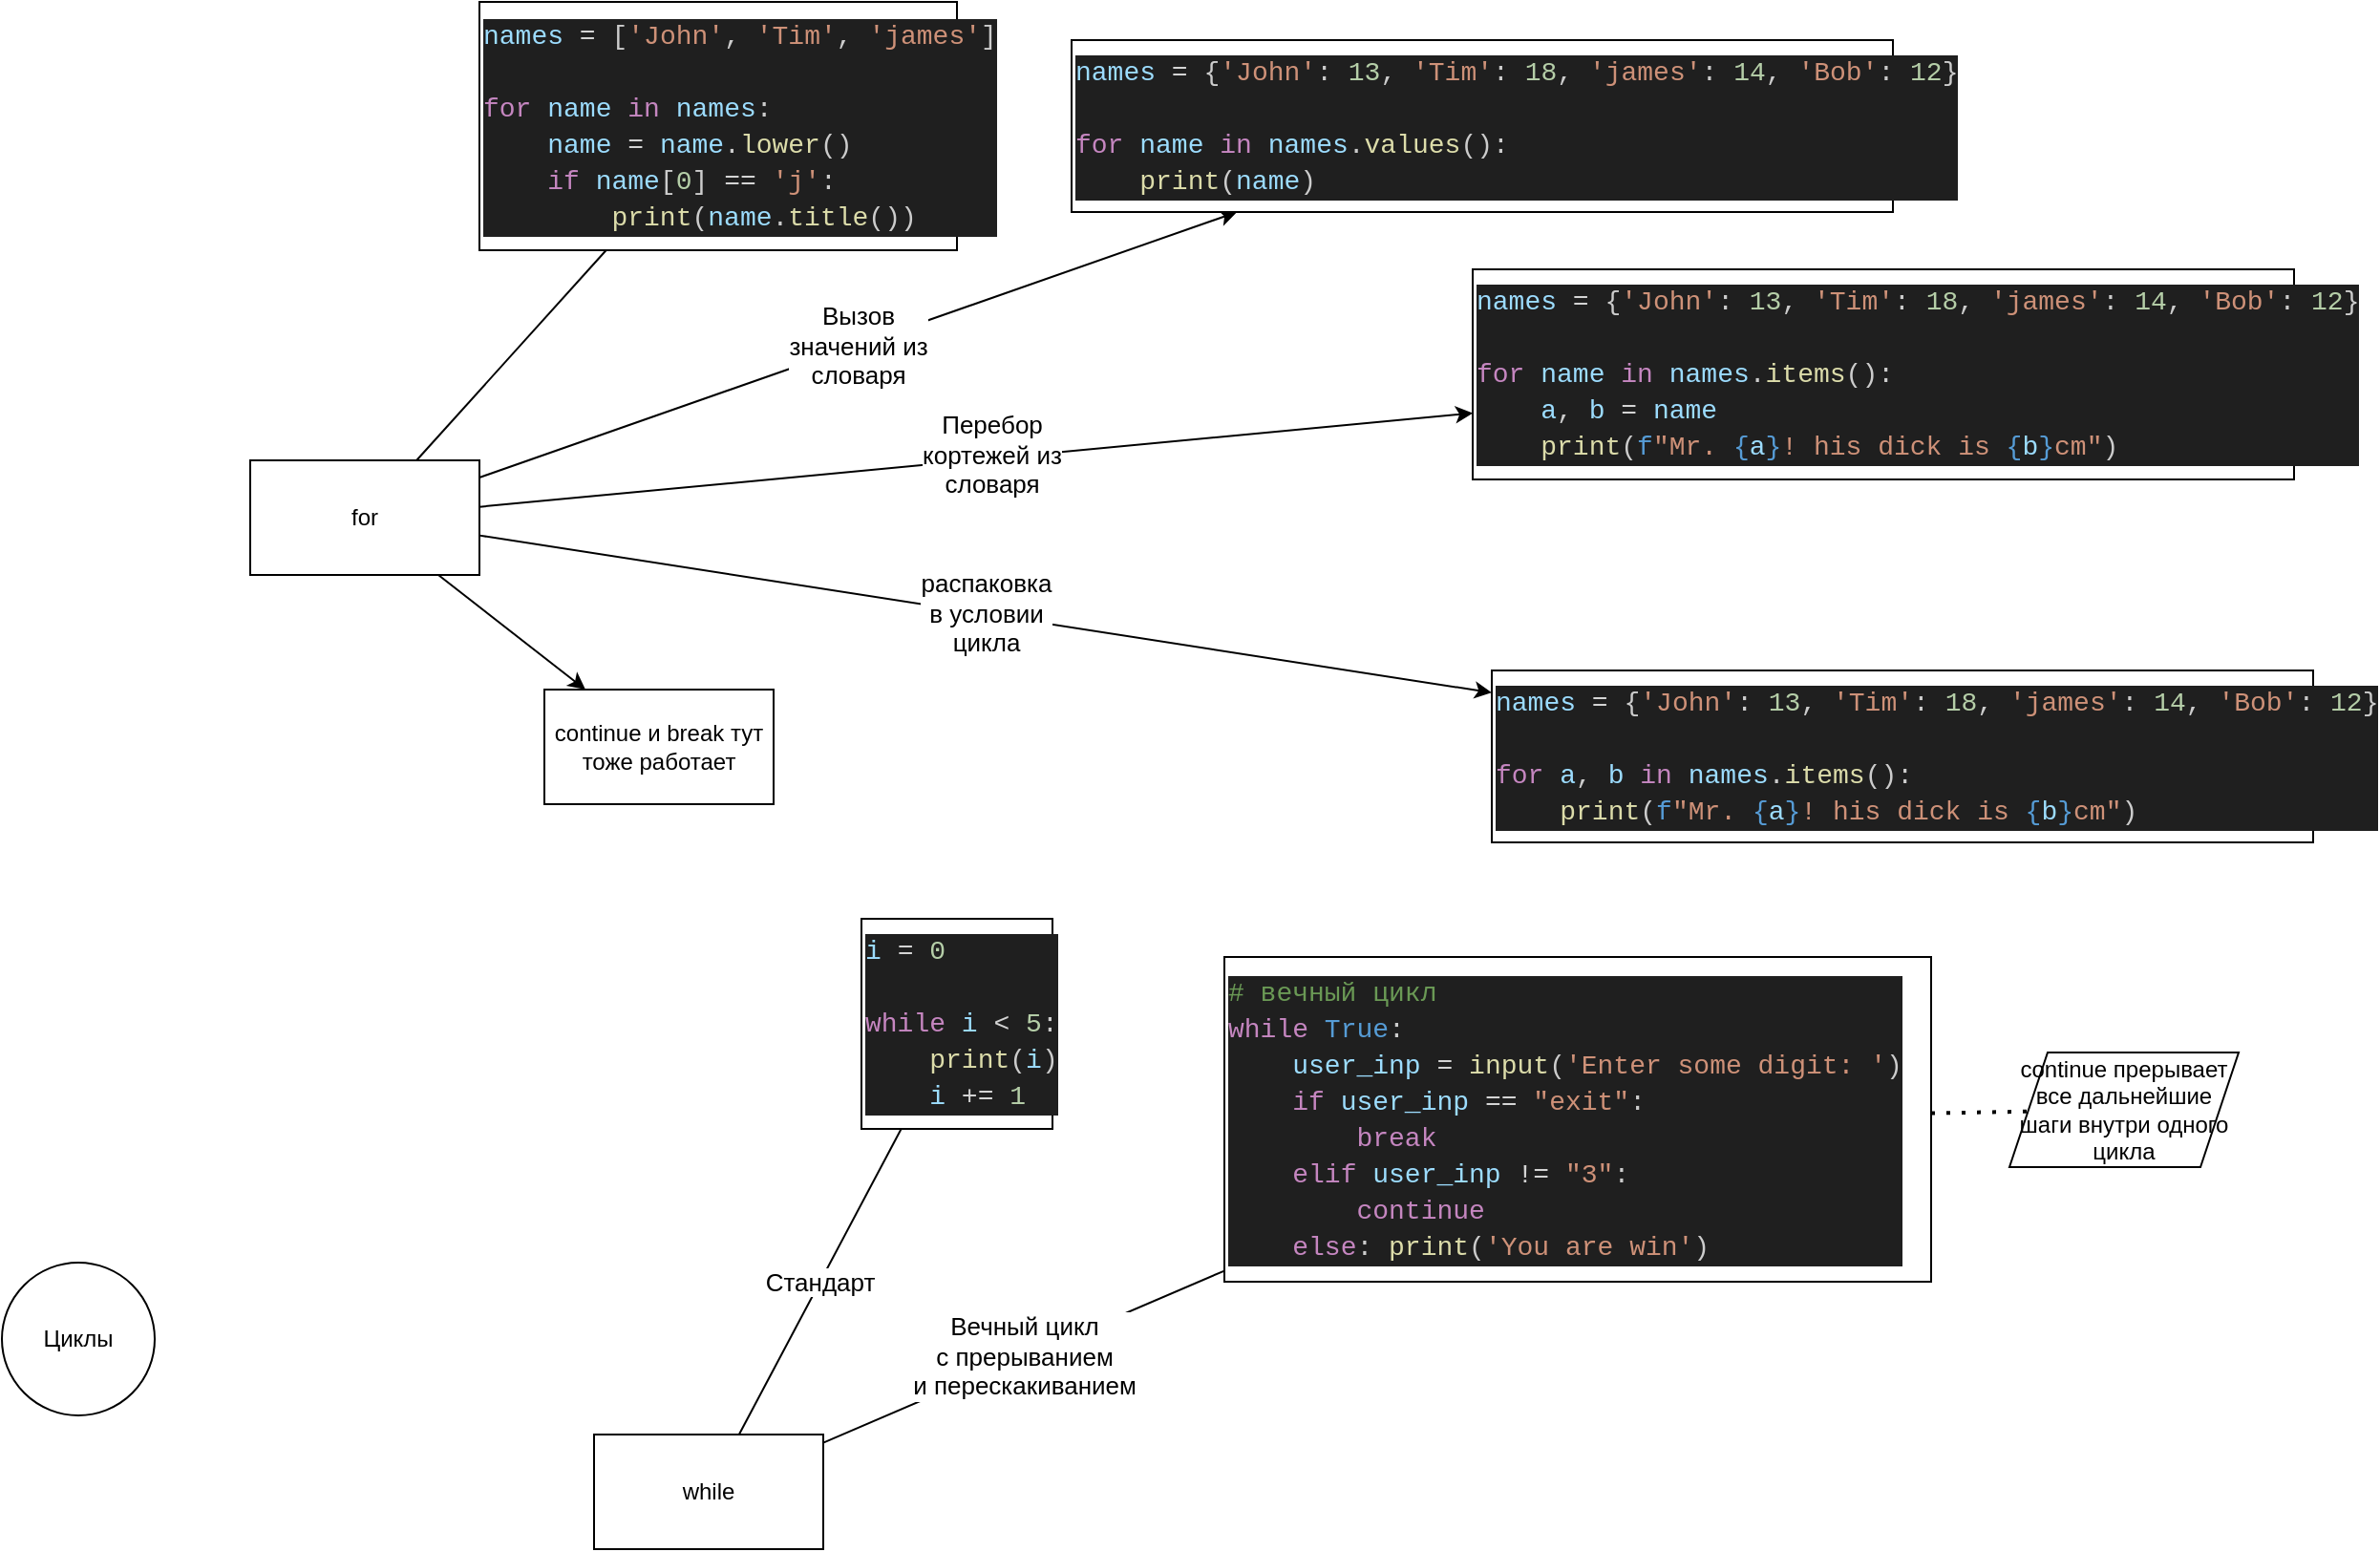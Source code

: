 <mxfile version="26.0.3">
  <diagram name="Страница — 1" id="_P0sQ2X3MnWieaNoXjyB">
    <mxGraphModel dx="792" dy="2274" grid="1" gridSize="10" guides="1" tooltips="1" connect="1" arrows="1" fold="1" page="1" pageScale="1" pageWidth="827" pageHeight="1169" math="0" shadow="0">
      <root>
        <mxCell id="0" />
        <mxCell id="1" parent="0" />
        <mxCell id="py5abckn7tGV5w3tGNUH-1" value="Циклы" style="ellipse;whiteSpace=wrap;html=1;aspect=fixed;" vertex="1" parent="1">
          <mxGeometry x="70" y="460" width="80" height="80" as="geometry" />
        </mxCell>
        <mxCell id="py5abckn7tGV5w3tGNUH-2" value="for" style="rounded=0;whiteSpace=wrap;html=1;" vertex="1" parent="1">
          <mxGeometry x="200" y="40" width="120" height="60" as="geometry" />
        </mxCell>
        <mxCell id="py5abckn7tGV5w3tGNUH-3" value="&lt;div style=&quot;color: rgb(204, 204, 204); background-color: rgb(31, 31, 31); font-family: Consolas, &amp;quot;Courier New&amp;quot;, monospace; font-size: 14px; line-height: 19px; white-space: pre;&quot;&gt;&lt;div&gt;&lt;span style=&quot;color: rgb(156, 220, 254);&quot;&gt;names&lt;/span&gt; &lt;span style=&quot;color: rgb(212, 212, 212);&quot;&gt;=&lt;/span&gt; [&lt;span style=&quot;color: rgb(206, 145, 120);&quot;&gt;&#39;John&#39;&lt;/span&gt;, &lt;span style=&quot;color: rgb(206, 145, 120);&quot;&gt;&#39;Tim&#39;&lt;/span&gt;, &lt;span style=&quot;color: rgb(206, 145, 120);&quot;&gt;&#39;james&#39;&lt;/span&gt;]&lt;/div&gt;&lt;br&gt;&lt;div&gt;&lt;span style=&quot;color: rgb(197, 134, 192);&quot;&gt;for&lt;/span&gt; &lt;span style=&quot;color: rgb(156, 220, 254);&quot;&gt;name&lt;/span&gt; &lt;span style=&quot;color: rgb(197, 134, 192);&quot;&gt;in&lt;/span&gt; &lt;span style=&quot;color: rgb(156, 220, 254);&quot;&gt;names&lt;/span&gt;:&lt;/div&gt;&lt;div&gt;&amp;nbsp; &amp;nbsp; &lt;span style=&quot;color: rgb(156, 220, 254);&quot;&gt;name&lt;/span&gt; &lt;span style=&quot;color: rgb(212, 212, 212);&quot;&gt;=&lt;/span&gt; &lt;span style=&quot;color: rgb(156, 220, 254);&quot;&gt;name&lt;/span&gt;.&lt;span style=&quot;color: rgb(220, 220, 170);&quot;&gt;lower&lt;/span&gt;()&lt;/div&gt;&lt;div&gt;&amp;nbsp; &amp;nbsp; &lt;span style=&quot;color: rgb(197, 134, 192);&quot;&gt;if&lt;/span&gt; &lt;span style=&quot;color: rgb(156, 220, 254);&quot;&gt;name&lt;/span&gt;[&lt;span style=&quot;color: rgb(181, 206, 168);&quot;&gt;0&lt;/span&gt;] &lt;span style=&quot;color: rgb(212, 212, 212);&quot;&gt;==&lt;/span&gt; &lt;span style=&quot;color: rgb(206, 145, 120);&quot;&gt;&#39;j&#39;&lt;/span&gt;:&lt;/div&gt;&lt;div&gt;&amp;nbsp; &amp;nbsp; &amp;nbsp; &amp;nbsp; &lt;span style=&quot;color: rgb(220, 220, 170);&quot;&gt;print&lt;/span&gt;(&lt;span style=&quot;color: rgb(156, 220, 254);&quot;&gt;name&lt;/span&gt;.&lt;span style=&quot;color: rgb(220, 220, 170);&quot;&gt;title&lt;/span&gt;())&lt;/div&gt;&lt;/div&gt;" style="rounded=0;whiteSpace=wrap;html=1;align=left;" vertex="1" parent="1">
          <mxGeometry x="320" y="-200" width="250" height="130" as="geometry" />
        </mxCell>
        <mxCell id="py5abckn7tGV5w3tGNUH-5" value="" style="endArrow=none;html=1;rounded=0;" edge="1" parent="1" source="py5abckn7tGV5w3tGNUH-2" target="py5abckn7tGV5w3tGNUH-3">
          <mxGeometry width="50" height="50" relative="1" as="geometry">
            <mxPoint x="370" y="360" as="sourcePoint" />
            <mxPoint x="420" y="310" as="targetPoint" />
          </mxGeometry>
        </mxCell>
        <mxCell id="py5abckn7tGV5w3tGNUH-6" value="Вызов&lt;div&gt;значений из&lt;/div&gt;&lt;div&gt;словаря&lt;/div&gt;" style="endArrow=classic;html=1;rounded=0;fontSize=13;" edge="1" parent="1" source="py5abckn7tGV5w3tGNUH-2" target="py5abckn7tGV5w3tGNUH-7">
          <mxGeometry width="50" height="50" relative="1" as="geometry">
            <mxPoint x="370" y="360" as="sourcePoint" />
            <mxPoint x="610" y="60" as="targetPoint" />
          </mxGeometry>
        </mxCell>
        <mxCell id="py5abckn7tGV5w3tGNUH-7" value="&lt;div style=&quot;color: rgb(204, 204, 204); background-color: rgb(31, 31, 31); font-family: Consolas, &amp;quot;Courier New&amp;quot;, monospace; font-size: 14px; line-height: 19px; white-space: pre;&quot;&gt;&lt;div&gt;&lt;span style=&quot;color: rgb(156, 220, 254);&quot;&gt;names&lt;/span&gt; &lt;span style=&quot;color: rgb(212, 212, 212);&quot;&gt;=&lt;/span&gt; {&lt;span style=&quot;color: rgb(206, 145, 120);&quot;&gt;&#39;John&#39;&lt;/span&gt;: &lt;span style=&quot;color: rgb(181, 206, 168);&quot;&gt;13&lt;/span&gt;, &lt;span style=&quot;color: rgb(206, 145, 120);&quot;&gt;&#39;Tim&#39;&lt;/span&gt;: &lt;span style=&quot;color: rgb(181, 206, 168);&quot;&gt;18&lt;/span&gt;, &lt;span style=&quot;color: rgb(206, 145, 120);&quot;&gt;&#39;james&#39;&lt;/span&gt;: &lt;span style=&quot;color: rgb(181, 206, 168);&quot;&gt;14&lt;/span&gt;, &lt;span style=&quot;color: rgb(206, 145, 120);&quot;&gt;&#39;Bob&#39;&lt;/span&gt;: &lt;span style=&quot;color: rgb(181, 206, 168);&quot;&gt;12&lt;/span&gt;}&lt;/div&gt;&lt;br&gt;&lt;div&gt;&lt;span style=&quot;color: rgb(197, 134, 192);&quot;&gt;for&lt;/span&gt; &lt;span style=&quot;color: rgb(156, 220, 254);&quot;&gt;name&lt;/span&gt; &lt;span style=&quot;color: rgb(197, 134, 192);&quot;&gt;in&lt;/span&gt; &lt;span style=&quot;color: rgb(156, 220, 254);&quot;&gt;names&lt;/span&gt;.&lt;span style=&quot;color: rgb(220, 220, 170);&quot;&gt;values&lt;/span&gt;():&lt;/div&gt;&lt;div&gt;&amp;nbsp; &amp;nbsp; &lt;span style=&quot;color: rgb(220, 220, 170);&quot;&gt;print&lt;/span&gt;(&lt;span style=&quot;color: rgb(156, 220, 254);&quot;&gt;name&lt;/span&gt;)&lt;/div&gt;&lt;/div&gt;" style="rounded=0;whiteSpace=wrap;html=1;align=left;" vertex="1" parent="1">
          <mxGeometry x="630" y="-180" width="430" height="90" as="geometry" />
        </mxCell>
        <mxCell id="py5abckn7tGV5w3tGNUH-8" value="" style="endArrow=classic;html=1;rounded=0;" edge="1" parent="1" source="py5abckn7tGV5w3tGNUH-2" target="py5abckn7tGV5w3tGNUH-10">
          <mxGeometry width="50" height="50" relative="1" as="geometry">
            <mxPoint x="640" y="330" as="sourcePoint" />
            <mxPoint x="570" y="120" as="targetPoint" />
          </mxGeometry>
        </mxCell>
        <mxCell id="py5abckn7tGV5w3tGNUH-9" value="Перебор&lt;div&gt;кортежей из&lt;/div&gt;&lt;div&gt;словаря&lt;/div&gt;" style="edgeLabel;html=1;align=center;verticalAlign=middle;resizable=0;points=[];fontSize=13;" vertex="1" connectable="0" parent="py5abckn7tGV5w3tGNUH-8">
          <mxGeometry x="0.027" y="2" relative="1" as="geometry">
            <mxPoint x="1" as="offset" />
          </mxGeometry>
        </mxCell>
        <mxCell id="py5abckn7tGV5w3tGNUH-10" value="&lt;div style=&quot;color: rgb(204, 204, 204); background-color: rgb(31, 31, 31); font-family: Consolas, &amp;quot;Courier New&amp;quot;, monospace; font-size: 14px; line-height: 19px; white-space: pre;&quot;&gt;&lt;div style=&quot;color: rgb(204, 204, 204); background-color: rgb(31, 31, 31); line-height: 19px;&quot;&gt;&lt;div&gt;&lt;span style=&quot;color: #9cdcfe;&quot;&gt;names&lt;/span&gt; &lt;span style=&quot;color: #d4d4d4;&quot;&gt;=&lt;/span&gt; {&lt;span style=&quot;color: #ce9178;&quot;&gt;&#39;John&#39;&lt;/span&gt;: &lt;span style=&quot;color: #b5cea8;&quot;&gt;13&lt;/span&gt;, &lt;span style=&quot;color: #ce9178;&quot;&gt;&#39;Tim&#39;&lt;/span&gt;: &lt;span style=&quot;color: #b5cea8;&quot;&gt;18&lt;/span&gt;, &lt;span style=&quot;color: #ce9178;&quot;&gt;&#39;james&#39;&lt;/span&gt;: &lt;span style=&quot;color: #b5cea8;&quot;&gt;14&lt;/span&gt;, &lt;span style=&quot;color: #ce9178;&quot;&gt;&#39;Bob&#39;&lt;/span&gt;: &lt;span style=&quot;color: #b5cea8;&quot;&gt;12&lt;/span&gt;}&lt;/div&gt;&lt;br&gt;&lt;div&gt;&lt;span style=&quot;color: #c586c0;&quot;&gt;for&lt;/span&gt; &lt;span style=&quot;color: #9cdcfe;&quot;&gt;name&lt;/span&gt; &lt;span style=&quot;color: #c586c0;&quot;&gt;in&lt;/span&gt; &lt;span style=&quot;color: #9cdcfe;&quot;&gt;names&lt;/span&gt;.&lt;span style=&quot;color: #dcdcaa;&quot;&gt;items&lt;/span&gt;():&lt;/div&gt;&lt;div&gt;&amp;nbsp; &amp;nbsp; &lt;span style=&quot;color: #9cdcfe;&quot;&gt;a&lt;/span&gt;, &lt;span style=&quot;color: #9cdcfe;&quot;&gt;b&lt;/span&gt; &lt;span style=&quot;color: #d4d4d4;&quot;&gt;=&lt;/span&gt; &lt;span style=&quot;color: #9cdcfe;&quot;&gt;name&lt;/span&gt;&lt;/div&gt;&lt;div&gt;&amp;nbsp; &amp;nbsp; &lt;span style=&quot;color: #dcdcaa;&quot;&gt;print&lt;/span&gt;(&lt;span style=&quot;color: #569cd6;&quot;&gt;f&lt;/span&gt;&lt;span style=&quot;color: #ce9178;&quot;&gt;&quot;Mr. &lt;/span&gt;&lt;span style=&quot;color: #569cd6;&quot;&gt;{&lt;/span&gt;&lt;span style=&quot;color: #9cdcfe;&quot;&gt;a&lt;/span&gt;&lt;span style=&quot;color: #569cd6;&quot;&gt;}&lt;/span&gt;&lt;span style=&quot;color: #ce9178;&quot;&gt;! his dick is &lt;/span&gt;&lt;span style=&quot;color: #569cd6;&quot;&gt;{&lt;/span&gt;&lt;span style=&quot;color: #9cdcfe;&quot;&gt;b&lt;/span&gt;&lt;span style=&quot;color: #569cd6;&quot;&gt;}&lt;/span&gt;&lt;span style=&quot;color: #ce9178;&quot;&gt;cm&quot;&lt;/span&gt;)&lt;/div&gt;&lt;/div&gt;&lt;/div&gt;" style="rounded=0;whiteSpace=wrap;html=1;align=left;" vertex="1" parent="1">
          <mxGeometry x="840" y="-60" width="430" height="110" as="geometry" />
        </mxCell>
        <mxCell id="py5abckn7tGV5w3tGNUH-11" value="распаковка&lt;div&gt;в условии&lt;/div&gt;&lt;div&gt;цикла&lt;/div&gt;" style="endArrow=classic;html=1;rounded=0;fontSize=13;" edge="1" parent="1" source="py5abckn7tGV5w3tGNUH-2" target="py5abckn7tGV5w3tGNUH-12">
          <mxGeometry width="50" height="50" relative="1" as="geometry">
            <mxPoint x="530" y="350" as="sourcePoint" />
            <mxPoint x="910" y="180" as="targetPoint" />
          </mxGeometry>
        </mxCell>
        <mxCell id="py5abckn7tGV5w3tGNUH-12" value="&lt;div style=&quot;color: rgb(204, 204, 204); background-color: rgb(31, 31, 31); font-family: Consolas, &amp;quot;Courier New&amp;quot;, monospace; font-size: 14px; line-height: 19px; white-space: pre;&quot;&gt;&lt;div&gt;&lt;span style=&quot;color: #9cdcfe;&quot;&gt;names&lt;/span&gt; &lt;span style=&quot;color: #d4d4d4;&quot;&gt;=&lt;/span&gt; {&lt;span style=&quot;color: #ce9178;&quot;&gt;&#39;John&#39;&lt;/span&gt;: &lt;span style=&quot;color: #b5cea8;&quot;&gt;13&lt;/span&gt;, &lt;span style=&quot;color: #ce9178;&quot;&gt;&#39;Tim&#39;&lt;/span&gt;: &lt;span style=&quot;color: #b5cea8;&quot;&gt;18&lt;/span&gt;, &lt;span style=&quot;color: #ce9178;&quot;&gt;&#39;james&#39;&lt;/span&gt;: &lt;span style=&quot;color: #b5cea8;&quot;&gt;14&lt;/span&gt;, &lt;span style=&quot;color: #ce9178;&quot;&gt;&#39;Bob&#39;&lt;/span&gt;: &lt;span style=&quot;color: #b5cea8;&quot;&gt;12&lt;/span&gt;}&lt;/div&gt;&lt;br&gt;&lt;div&gt;&lt;span style=&quot;color: #c586c0;&quot;&gt;for&lt;/span&gt; &lt;span style=&quot;color: #9cdcfe;&quot;&gt;a&lt;/span&gt;, &lt;span style=&quot;color: #9cdcfe;&quot;&gt;b&lt;/span&gt; &lt;span style=&quot;color: #c586c0;&quot;&gt;in&lt;/span&gt; &lt;span style=&quot;color: #9cdcfe;&quot;&gt;names&lt;/span&gt;.&lt;span style=&quot;color: #dcdcaa;&quot;&gt;items&lt;/span&gt;():&lt;/div&gt;&lt;div&gt;&amp;nbsp; &amp;nbsp; &lt;span style=&quot;color: #dcdcaa;&quot;&gt;print&lt;/span&gt;(&lt;span style=&quot;color: #569cd6;&quot;&gt;f&lt;/span&gt;&lt;span style=&quot;color: #ce9178;&quot;&gt;&quot;Mr. &lt;/span&gt;&lt;span style=&quot;color: #569cd6;&quot;&gt;{&lt;/span&gt;&lt;span style=&quot;color: #9cdcfe;&quot;&gt;a&lt;/span&gt;&lt;span style=&quot;color: #569cd6;&quot;&gt;}&lt;/span&gt;&lt;span style=&quot;color: #ce9178;&quot;&gt;! his dick is &lt;/span&gt;&lt;span style=&quot;color: #569cd6;&quot;&gt;{&lt;/span&gt;&lt;span style=&quot;color: #9cdcfe;&quot;&gt;b&lt;/span&gt;&lt;span style=&quot;color: #569cd6;&quot;&gt;}&lt;/span&gt;&lt;span style=&quot;color: #ce9178;&quot;&gt;cm&quot;&lt;/span&gt;)&lt;/div&gt;&lt;/div&gt;" style="rounded=0;whiteSpace=wrap;html=1;align=left;" vertex="1" parent="1">
          <mxGeometry x="850" y="150" width="430" height="90" as="geometry" />
        </mxCell>
        <mxCell id="py5abckn7tGV5w3tGNUH-13" value="while" style="rounded=0;whiteSpace=wrap;html=1;" vertex="1" parent="1">
          <mxGeometry x="380" y="550" width="120" height="60" as="geometry" />
        </mxCell>
        <mxCell id="py5abckn7tGV5w3tGNUH-14" value="&lt;div style=&quot;color: rgb(204, 204, 204); background-color: rgb(31, 31, 31); font-family: Consolas, &amp;quot;Courier New&amp;quot;, monospace; font-size: 14px; line-height: 19px; white-space: pre;&quot;&gt;&lt;div&gt;&lt;span style=&quot;color: #9cdcfe;&quot;&gt;i&lt;/span&gt; &lt;span style=&quot;color: #d4d4d4;&quot;&gt;=&lt;/span&gt; &lt;span style=&quot;color: #b5cea8;&quot;&gt;0&lt;/span&gt;&lt;/div&gt;&lt;br&gt;&lt;div&gt;&lt;span style=&quot;color: #c586c0;&quot;&gt;while&lt;/span&gt; &lt;span style=&quot;color: #9cdcfe;&quot;&gt;i&lt;/span&gt; &lt;span style=&quot;color: #d4d4d4;&quot;&gt;&amp;lt;&lt;/span&gt; &lt;span style=&quot;color: #b5cea8;&quot;&gt;5&lt;/span&gt;:&lt;/div&gt;&lt;div&gt;&amp;nbsp; &amp;nbsp; &lt;span style=&quot;color: #dcdcaa;&quot;&gt;print&lt;/span&gt;(&lt;span style=&quot;color: #9cdcfe;&quot;&gt;i&lt;/span&gt;)&lt;/div&gt;&lt;div style=&quot;&quot;&gt;&amp;nbsp; &amp;nbsp; &lt;span style=&quot;color: #9cdcfe;&quot;&gt;i&lt;/span&gt; &lt;span style=&quot;color: #d4d4d4;&quot;&gt;+=&lt;/span&gt; &lt;span style=&quot;color: #b5cea8;&quot;&gt;1&lt;/span&gt;&lt;/div&gt;&lt;/div&gt;" style="rounded=0;whiteSpace=wrap;html=1;align=left;" vertex="1" parent="1">
          <mxGeometry x="520" y="280" width="100" height="110" as="geometry" />
        </mxCell>
        <mxCell id="py5abckn7tGV5w3tGNUH-15" value="Стандарт" style="endArrow=none;html=1;rounded=0;fontSize=13;" edge="1" parent="1" source="py5abckn7tGV5w3tGNUH-13" target="py5abckn7tGV5w3tGNUH-14">
          <mxGeometry width="50" height="50" relative="1" as="geometry">
            <mxPoint x="410" y="600" as="sourcePoint" />
            <mxPoint x="460" y="550" as="targetPoint" />
          </mxGeometry>
        </mxCell>
        <mxCell id="py5abckn7tGV5w3tGNUH-17" value="Вечный цикл&lt;div&gt;с прерыванием&lt;/div&gt;&lt;div&gt;и перескакиванием&lt;/div&gt;" style="endArrow=none;html=1;rounded=0;fontSize=13;" edge="1" parent="1" source="py5abckn7tGV5w3tGNUH-13" target="py5abckn7tGV5w3tGNUH-18">
          <mxGeometry x="-0.002" width="50" height="50" relative="1" as="geometry">
            <mxPoint x="620" y="650" as="sourcePoint" />
            <mxPoint x="810" y="520" as="targetPoint" />
            <mxPoint as="offset" />
          </mxGeometry>
        </mxCell>
        <mxCell id="py5abckn7tGV5w3tGNUH-18" value="&lt;div style=&quot;color: rgb(204, 204, 204); background-color: rgb(31, 31, 31); font-family: Consolas, &amp;quot;Courier New&amp;quot;, monospace; font-size: 14px; line-height: 19px; white-space: pre;&quot;&gt;&lt;div style=&quot;color: rgb(204, 204, 204); background-color: rgb(31, 31, 31); line-height: 19px;&quot;&gt;&lt;div&gt;&lt;span style=&quot;color: #6a9955;&quot;&gt;# вечный цикл&lt;/span&gt;&lt;/div&gt;&lt;div&gt;&lt;span style=&quot;color: #c586c0;&quot;&gt;while&lt;/span&gt; &lt;span style=&quot;color: #569cd6;&quot;&gt;True&lt;/span&gt;:&lt;/div&gt;&lt;div&gt;&amp;nbsp; &amp;nbsp; &lt;span style=&quot;color: #9cdcfe;&quot;&gt;user_inp&lt;/span&gt; &lt;span style=&quot;color: #d4d4d4;&quot;&gt;=&lt;/span&gt; &lt;span style=&quot;color: #dcdcaa;&quot;&gt;input&lt;/span&gt;(&lt;span style=&quot;color: #ce9178;&quot;&gt;&#39;Enter some digit: &#39;&lt;/span&gt;)&lt;/div&gt;&lt;div&gt;&amp;nbsp; &amp;nbsp; &lt;span style=&quot;color: #c586c0;&quot;&gt;if&lt;/span&gt; &lt;span style=&quot;color: #9cdcfe;&quot;&gt;user_inp&lt;/span&gt; &lt;span style=&quot;color: #d4d4d4;&quot;&gt;==&lt;/span&gt; &lt;span style=&quot;color: #ce9178;&quot;&gt;&quot;exit&quot;&lt;/span&gt;:&lt;/div&gt;&lt;div&gt;&amp;nbsp; &amp;nbsp; &amp;nbsp; &amp;nbsp; &lt;span style=&quot;color: #c586c0;&quot;&gt;break&lt;/span&gt;&lt;/div&gt;&lt;div&gt;&amp;nbsp; &amp;nbsp; &lt;span style=&quot;color: #c586c0;&quot;&gt;elif&lt;/span&gt; &lt;span style=&quot;color: #9cdcfe;&quot;&gt;user_inp&lt;/span&gt; &lt;span style=&quot;color: #d4d4d4;&quot;&gt;!=&lt;/span&gt; &lt;span style=&quot;color: #ce9178;&quot;&gt;&quot;3&quot;&lt;/span&gt;:&lt;/div&gt;&lt;div&gt;&amp;nbsp; &amp;nbsp; &amp;nbsp; &amp;nbsp; &lt;span style=&quot;color: #c586c0;&quot;&gt;continue&lt;/span&gt;&lt;/div&gt;&lt;div&gt;&amp;nbsp; &amp;nbsp; &lt;span style=&quot;color: #c586c0;&quot;&gt;else&lt;/span&gt;: &lt;span style=&quot;color: #dcdcaa;&quot;&gt;print&lt;/span&gt;(&lt;span style=&quot;color: #ce9178;&quot;&gt;&#39;You are win&#39;&lt;/span&gt;)&lt;/div&gt;&lt;/div&gt;&lt;/div&gt;" style="rounded=0;whiteSpace=wrap;html=1;align=left;" vertex="1" parent="1">
          <mxGeometry x="710" y="300" width="370" height="170" as="geometry" />
        </mxCell>
        <mxCell id="py5abckn7tGV5w3tGNUH-19" value="continue прерывает все дальнейшие шаги внутри одного цикла" style="shape=parallelogram;perimeter=parallelogramPerimeter;whiteSpace=wrap;html=1;fixedSize=1;" vertex="1" parent="1">
          <mxGeometry x="1121" y="350" width="120" height="60" as="geometry" />
        </mxCell>
        <mxCell id="py5abckn7tGV5w3tGNUH-20" value="" style="endArrow=none;dashed=1;html=1;dashPattern=1 3;strokeWidth=2;rounded=0;" edge="1" parent="1" source="py5abckn7tGV5w3tGNUH-18" target="py5abckn7tGV5w3tGNUH-19">
          <mxGeometry width="50" height="50" relative="1" as="geometry">
            <mxPoint x="910" y="730" as="sourcePoint" />
            <mxPoint x="960" y="680" as="targetPoint" />
          </mxGeometry>
        </mxCell>
        <mxCell id="py5abckn7tGV5w3tGNUH-21" value="continue и break тут тоже работает" style="rounded=0;whiteSpace=wrap;html=1;" vertex="1" parent="1">
          <mxGeometry x="354" y="160" width="120" height="60" as="geometry" />
        </mxCell>
        <mxCell id="py5abckn7tGV5w3tGNUH-22" value="" style="endArrow=classic;html=1;rounded=0;" edge="1" parent="1" source="py5abckn7tGV5w3tGNUH-2" target="py5abckn7tGV5w3tGNUH-21">
          <mxGeometry width="50" height="50" relative="1" as="geometry">
            <mxPoint x="490" y="350" as="sourcePoint" />
            <mxPoint x="540" y="300" as="targetPoint" />
          </mxGeometry>
        </mxCell>
      </root>
    </mxGraphModel>
  </diagram>
</mxfile>

